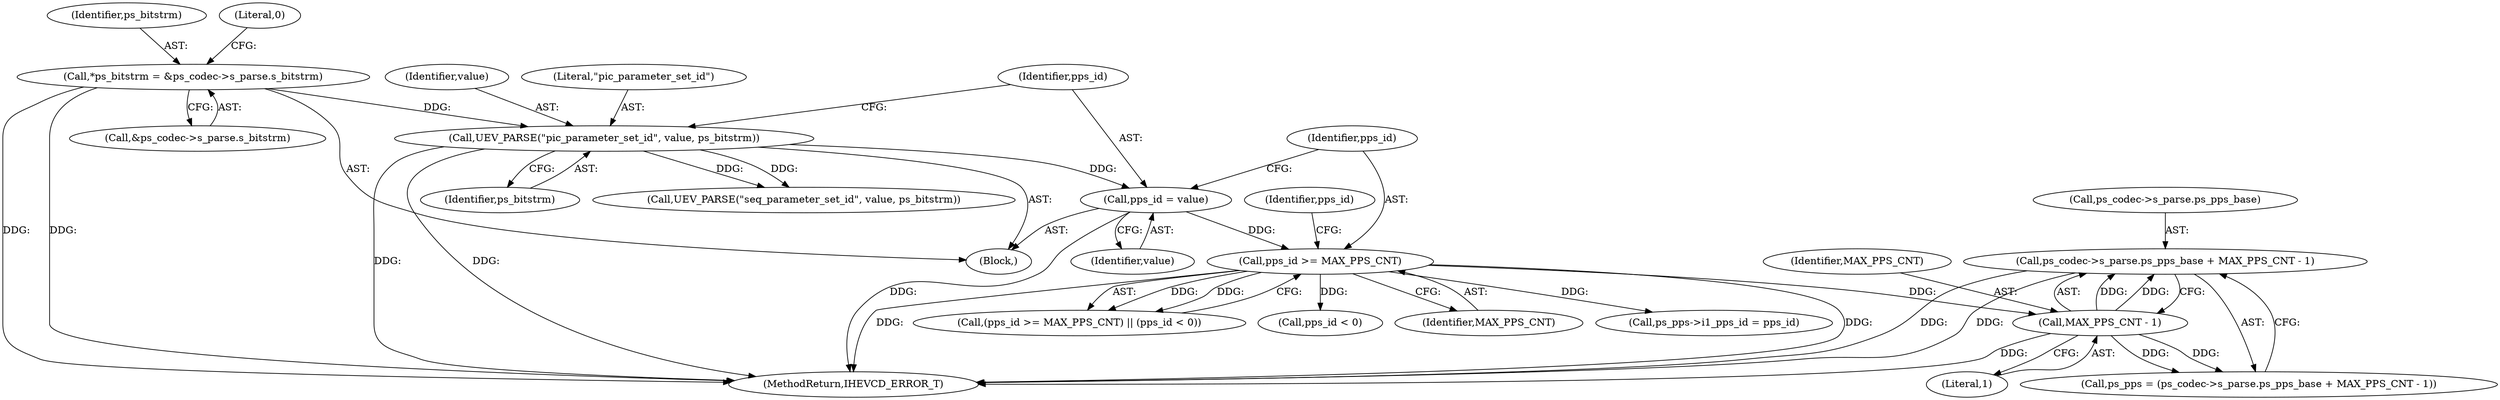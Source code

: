 digraph "0_Android_25c0ffbe6a181b4a373c3c9b421ea449d457e6ed@pointer" {
"1000167" [label="(Call,ps_codec->s_parse.ps_pps_base + MAX_PPS_CNT - 1)"];
"1000173" [label="(Call,MAX_PPS_CNT - 1)"];
"1000148" [label="(Call,pps_id >= MAX_PPS_CNT)"];
"1000143" [label="(Call,pps_id = value)"];
"1000139" [label="(Call,UEV_PARSE(\"pic_parameter_set_id\", value, ps_bitstrm))"];
"1000123" [label="(Call,*ps_bitstrm = &ps_codec->s_parse.s_bitstrm)"];
"1000123" [label="(Call,*ps_bitstrm = &ps_codec->s_parse.s_bitstrm)"];
"1000145" [label="(Identifier,value)"];
"1000142" [label="(Identifier,ps_bitstrm)"];
"1000165" [label="(Call,ps_pps = (ps_codec->s_parse.ps_pps_base + MAX_PPS_CNT - 1))"];
"1000140" [label="(Literal,\"pic_parameter_set_id\")"];
"1000150" [label="(Identifier,MAX_PPS_CNT)"];
"1000175" [label="(Literal,1)"];
"1000168" [label="(Call,ps_codec->s_parse.ps_pps_base)"];
"1000176" [label="(Call,ps_pps->i1_pps_id = pps_id)"];
"1000144" [label="(Identifier,pps_id)"];
"1000124" [label="(Identifier,ps_bitstrm)"];
"1000143" [label="(Call,pps_id = value)"];
"1000152" [label="(Identifier,pps_id)"];
"1000147" [label="(Call,(pps_id >= MAX_PPS_CNT) || (pps_id < 0))"];
"1000181" [label="(Call,UEV_PARSE(\"seq_parameter_set_id\", value, ps_bitstrm))"];
"1000167" [label="(Call,ps_codec->s_parse.ps_pps_base + MAX_PPS_CNT - 1)"];
"1000148" [label="(Call,pps_id >= MAX_PPS_CNT)"];
"1000125" [label="(Call,&ps_codec->s_parse.s_bitstrm)"];
"1000111" [label="(Block,)"];
"1001047" [label="(MethodReturn,IHEVCD_ERROR_T)"];
"1000174" [label="(Identifier,MAX_PPS_CNT)"];
"1000173" [label="(Call,MAX_PPS_CNT - 1)"];
"1000149" [label="(Identifier,pps_id)"];
"1000151" [label="(Call,pps_id < 0)"];
"1000141" [label="(Identifier,value)"];
"1000133" [label="(Literal,0)"];
"1000139" [label="(Call,UEV_PARSE(\"pic_parameter_set_id\", value, ps_bitstrm))"];
"1000167" -> "1000165"  [label="AST: "];
"1000167" -> "1000173"  [label="CFG: "];
"1000168" -> "1000167"  [label="AST: "];
"1000173" -> "1000167"  [label="AST: "];
"1000165" -> "1000167"  [label="CFG: "];
"1000167" -> "1001047"  [label="DDG: "];
"1000167" -> "1001047"  [label="DDG: "];
"1000173" -> "1000167"  [label="DDG: "];
"1000173" -> "1000167"  [label="DDG: "];
"1000173" -> "1000175"  [label="CFG: "];
"1000174" -> "1000173"  [label="AST: "];
"1000175" -> "1000173"  [label="AST: "];
"1000173" -> "1001047"  [label="DDG: "];
"1000173" -> "1000165"  [label="DDG: "];
"1000173" -> "1000165"  [label="DDG: "];
"1000148" -> "1000173"  [label="DDG: "];
"1000148" -> "1000147"  [label="AST: "];
"1000148" -> "1000150"  [label="CFG: "];
"1000149" -> "1000148"  [label="AST: "];
"1000150" -> "1000148"  [label="AST: "];
"1000152" -> "1000148"  [label="CFG: "];
"1000147" -> "1000148"  [label="CFG: "];
"1000148" -> "1001047"  [label="DDG: "];
"1000148" -> "1001047"  [label="DDG: "];
"1000148" -> "1000147"  [label="DDG: "];
"1000148" -> "1000147"  [label="DDG: "];
"1000143" -> "1000148"  [label="DDG: "];
"1000148" -> "1000151"  [label="DDG: "];
"1000148" -> "1000176"  [label="DDG: "];
"1000143" -> "1000111"  [label="AST: "];
"1000143" -> "1000145"  [label="CFG: "];
"1000144" -> "1000143"  [label="AST: "];
"1000145" -> "1000143"  [label="AST: "];
"1000149" -> "1000143"  [label="CFG: "];
"1000143" -> "1001047"  [label="DDG: "];
"1000139" -> "1000143"  [label="DDG: "];
"1000139" -> "1000111"  [label="AST: "];
"1000139" -> "1000142"  [label="CFG: "];
"1000140" -> "1000139"  [label="AST: "];
"1000141" -> "1000139"  [label="AST: "];
"1000142" -> "1000139"  [label="AST: "];
"1000144" -> "1000139"  [label="CFG: "];
"1000139" -> "1001047"  [label="DDG: "];
"1000139" -> "1001047"  [label="DDG: "];
"1000123" -> "1000139"  [label="DDG: "];
"1000139" -> "1000181"  [label="DDG: "];
"1000139" -> "1000181"  [label="DDG: "];
"1000123" -> "1000111"  [label="AST: "];
"1000123" -> "1000125"  [label="CFG: "];
"1000124" -> "1000123"  [label="AST: "];
"1000125" -> "1000123"  [label="AST: "];
"1000133" -> "1000123"  [label="CFG: "];
"1000123" -> "1001047"  [label="DDG: "];
"1000123" -> "1001047"  [label="DDG: "];
}
